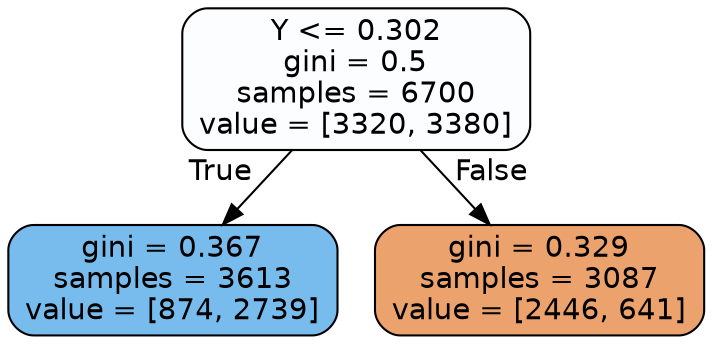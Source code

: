 digraph Tree {
node [shape=box, style="filled, rounded", color="black", fontname=helvetica] ;
edge [fontname=helvetica] ;
0 [label="Y <= 0.302\ngini = 0.5\nsamples = 6700\nvalue = [3320, 3380]", fillcolor="#fbfdff"] ;
1 [label="gini = 0.367\nsamples = 3613\nvalue = [874, 2739]", fillcolor="#78bced"] ;
0 -> 1 [labeldistance=2.5, labelangle=45, headlabel="True"] ;
2 [label="gini = 0.329\nsamples = 3087\nvalue = [2446, 641]", fillcolor="#eca26d"] ;
0 -> 2 [labeldistance=2.5, labelangle=-45, headlabel="False"] ;
}